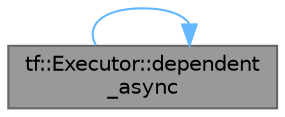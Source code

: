 digraph "tf::Executor::dependent_async"
{
 // LATEX_PDF_SIZE
  bgcolor="transparent";
  edge [fontname=Helvetica,fontsize=10,labelfontname=Helvetica,labelfontsize=10];
  node [fontname=Helvetica,fontsize=10,shape=box,height=0.2,width=0.4];
  rankdir="LR";
  Node1 [id="Node000001",label="tf::Executor::dependent\l_async",height=0.2,width=0.4,color="gray40", fillcolor="grey60", style="filled", fontcolor="black",tooltip="runs the given function asynchronously when the given predecessors finish"];
  Node1 -> Node1 [id="edge1_Node000001_Node000001",color="steelblue1",style="solid",tooltip=" "];
}
